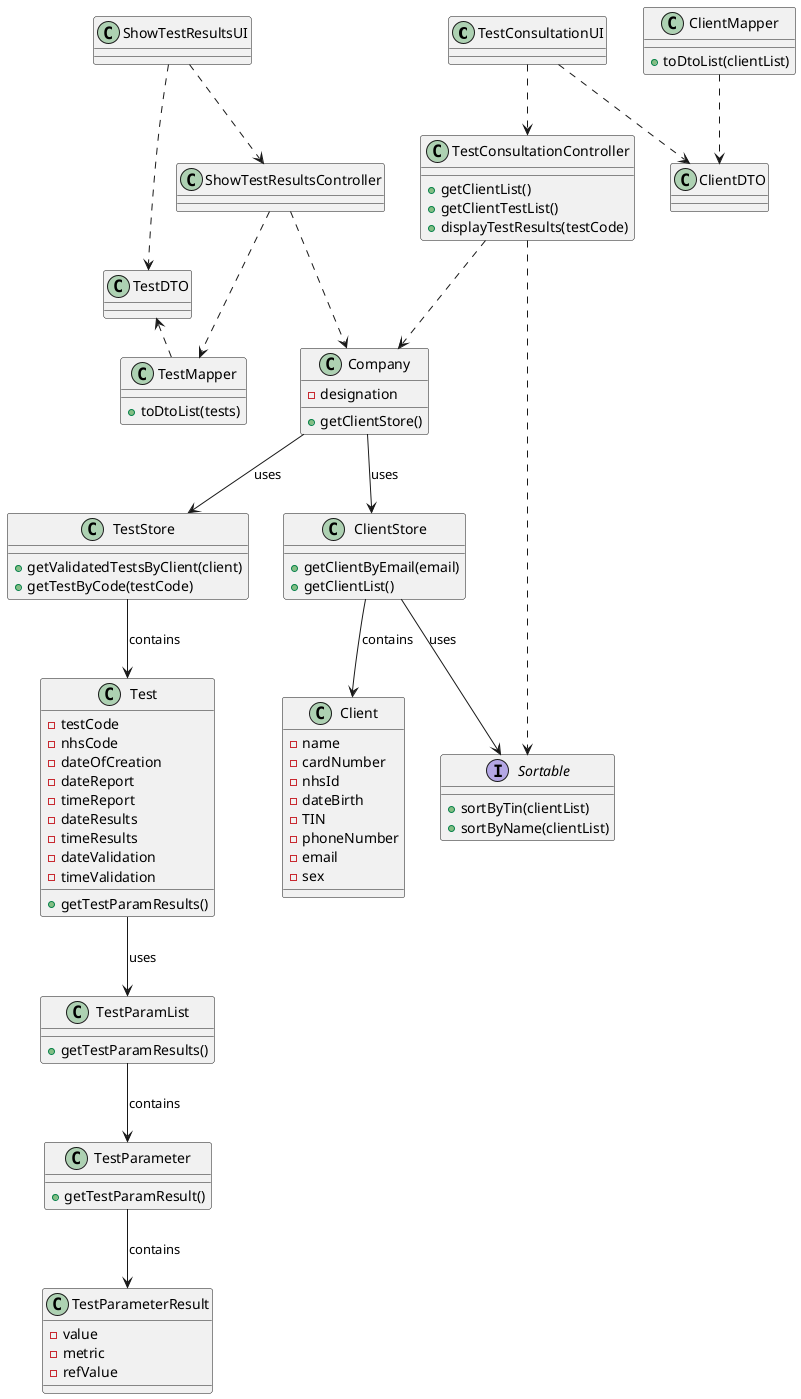 @startuml

class TestConsultationUI

class TestConsultationController{
+getClientList()
+getClientTestList()
+displayTestResults(testCode)


}

class Client {
- name
- cardNumber
- nhsId
- dateBirth
- TIN
- phoneNumber
- email
- sex
}

class Company{
-designation

+getClientStore()
}

interface Sortable{
+sortByTin(clientList)
+sortByName(clientList)
}

class ClientStore {
+ getClientByEmail(email)
+ getClientList()
}

class ClientMapper{
+ toDtoList(clientList)
}

class ClientDTO

class ShowTestResultsUI

class ShowTestResultsController

class TestStore {
+ getValidatedTestsByClient(client)
+ getTestByCode(testCode)
}

class Test {
- testCode
- nhsCode
- dateOfCreation
- dateReport
- timeReport
- dateResults
- timeResults
- dateValidation
- timeValidation
+ getTestParamResults()
}

class TestMapper {
+ toDtoList(tests)
}

class TestParamList {
+ getTestParamResults()
}

class TestParameter {
+ getTestParamResult()
}

class TestParameterResult {
- value
- metric
- refValue
}

TestConsultationUI ..> TestConsultationController
TestConsultationController ..> Company
TestConsultationController ..> Sortable
ClientStore --> Sortable : uses
ClientStore --> Client : contains
ClientMapper ..> ClientDTO
TestConsultationUI ..> ClientDTO
ShowTestResultsUI ..> ShowTestResultsController
ShowTestResultsUI ..> TestDTO
ShowTestResultsController ..> TestMapper
TestMapper .left.> TestDTO
ShowTestResultsController ..> Company
Company --> ClientStore : uses
Company --> TestStore : uses
TestStore --> Test : contains
Test --> TestParamList : uses
TestParamList --> TestParameter : contains
TestParameter --> TestParameterResult : contains

@enduml